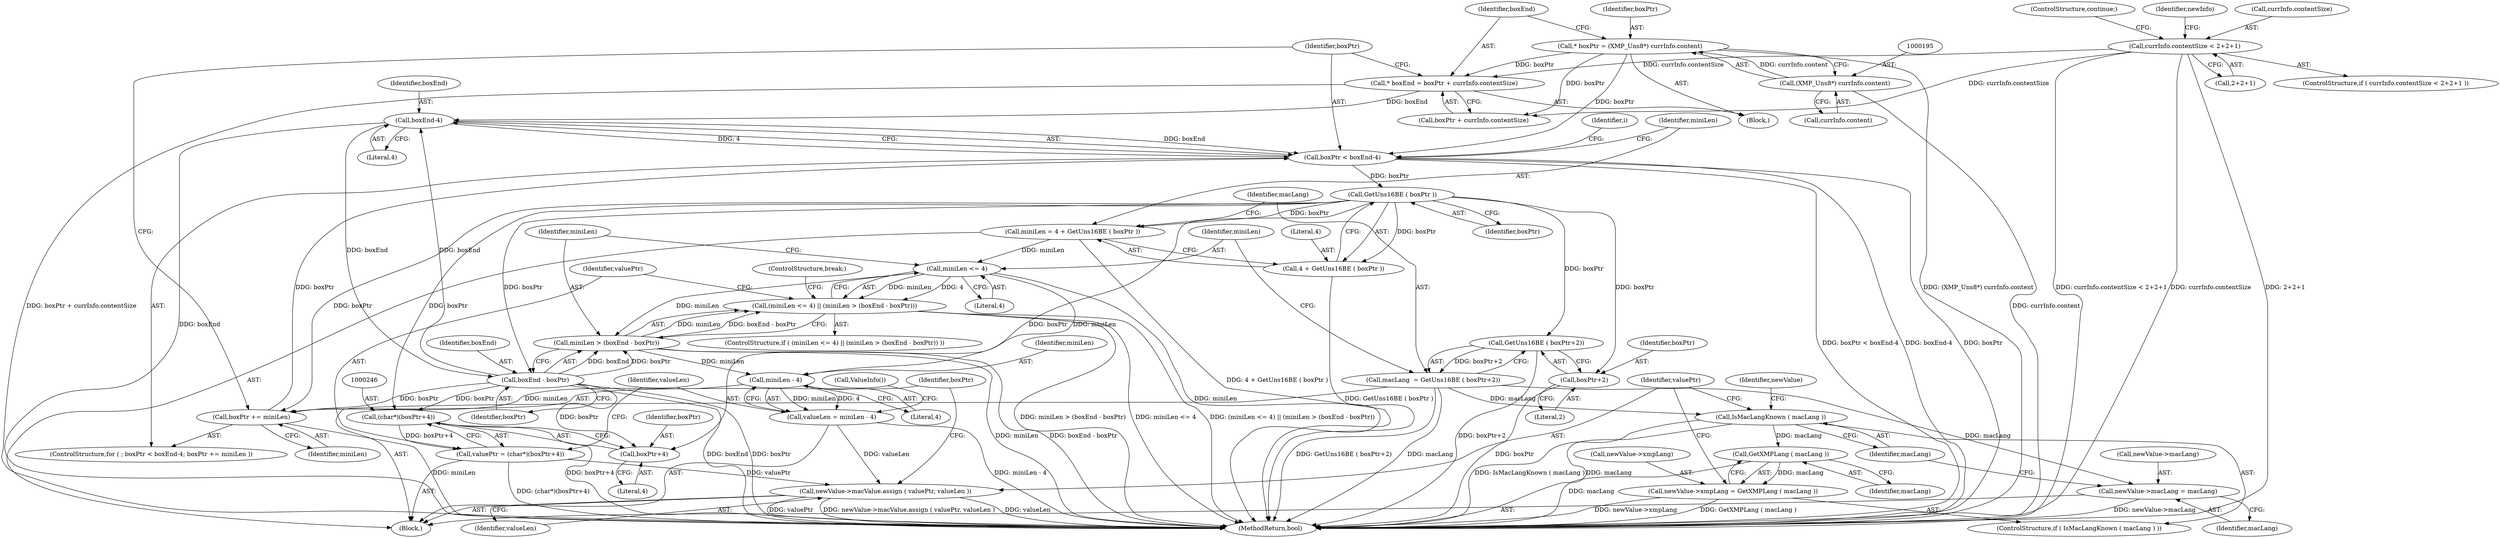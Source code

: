 digraph "0_exempi_886cd1d2314755adb1f4cdb99c16ff00830f0331@integer" {
"1000200" [label="(Call,* boxEnd = boxPtr + currInfo.contentSize)"];
"1000192" [label="(Call,* boxPtr = (XMP_Uns8*) currInfo.content)"];
"1000194" [label="(Call,(XMP_Uns8*) currInfo.content)"];
"1000159" [label="(Call,currInfo.contentSize < 2+2+1)"];
"1000212" [label="(Call,boxEnd-4)"];
"1000210" [label="(Call,boxPtr < boxEnd-4)"];
"1000223" [label="(Call,GetUns16BE ( boxPtr ))"];
"1000215" [label="(Call,boxPtr += miniLen)"];
"1000219" [label="(Call,miniLen = 4 + GetUns16BE ( boxPtr ))"];
"1000233" [label="(Call,miniLen <= 4)"];
"1000232" [label="(Call,(miniLen <= 4) || (miniLen > (boxEnd - boxPtr)))"];
"1000236" [label="(Call,miniLen > (boxEnd - boxPtr))"];
"1000253" [label="(Call,miniLen - 4)"];
"1000251" [label="(Call,valueLen = miniLen - 4)"];
"1000277" [label="(Call,newValue->macValue.assign ( valuePtr, valueLen ))"];
"1000221" [label="(Call,4 + GetUns16BE ( boxPtr ))"];
"1000227" [label="(Call,GetUns16BE ( boxPtr+2))"];
"1000225" [label="(Call,macLang  = GetUns16BE ( boxPtr+2))"];
"1000263" [label="(Call,newValue->macLang = macLang)"];
"1000269" [label="(Call,IsMacLangKnown ( macLang ))"];
"1000275" [label="(Call,GetXMPLang ( macLang ))"];
"1000271" [label="(Call,newValue->xmpLang = GetXMPLang ( macLang ))"];
"1000228" [label="(Call,boxPtr+2)"];
"1000238" [label="(Call,boxEnd - boxPtr)"];
"1000245" [label="(Call,(char*)(boxPtr+4))"];
"1000243" [label="(Call,valuePtr = (char*)(boxPtr+4))"];
"1000247" [label="(Call,boxPtr+4)"];
"1000168" [label="(ControlStructure,continue;)"];
"1000268" [label="(ControlStructure,if ( IsMacLangKnown ( macLang ) ))"];
"1000201" [label="(Identifier,boxEnd)"];
"1000220" [label="(Identifier,miniLen)"];
"1000269" [label="(Call,IsMacLangKnown ( macLang ))"];
"1000228" [label="(Call,boxPtr+2)"];
"1000227" [label="(Call,GetUns16BE ( boxPtr+2))"];
"1000254" [label="(Identifier,miniLen)"];
"1000217" [label="(Identifier,miniLen)"];
"1000234" [label="(Identifier,miniLen)"];
"1000245" [label="(Call,(char*)(boxPtr+4))"];
"1000193" [label="(Identifier,boxPtr)"];
"1000275" [label="(Call,GetXMPLang ( macLang ))"];
"1000163" [label="(Call,2+2+1)"];
"1000278" [label="(Identifier,valuePtr)"];
"1000253" [label="(Call,miniLen - 4)"];
"1000196" [label="(Call,currInfo.content)"];
"1000229" [label="(Identifier,boxPtr)"];
"1000249" [label="(Literal,4)"];
"1000236" [label="(Call,miniLen > (boxEnd - boxPtr))"];
"1000216" [label="(Identifier,boxPtr)"];
"1000211" [label="(Identifier,boxPtr)"];
"1000224" [label="(Identifier,boxPtr)"];
"1000226" [label="(Identifier,macLang)"];
"1000218" [label="(Block,)"];
"1000271" [label="(Call,newValue->xmpLang = GetXMPLang ( macLang ))"];
"1000171" [label="(Identifier,newInfo)"];
"1000233" [label="(Call,miniLen <= 4)"];
"1000270" [label="(Identifier,macLang)"];
"1000237" [label="(Identifier,miniLen)"];
"1000159" [label="(Call,currInfo.contentSize < 2+2+1)"];
"1000277" [label="(Call,newValue->macValue.assign ( valuePtr, valueLen ))"];
"1000192" [label="(Call,* boxPtr = (XMP_Uns8*) currInfo.content)"];
"1000225" [label="(Call,macLang  = GetUns16BE ( boxPtr+2))"];
"1000202" [label="(Call,boxPtr + currInfo.contentSize)"];
"1000241" [label="(ControlStructure,break;)"];
"1000257" [label="(Call,ValueInfo())"];
"1000209" [label="(ControlStructure,for ( ; boxPtr < boxEnd-4; boxPtr += miniLen ))"];
"1000252" [label="(Identifier,valueLen)"];
"1000200" [label="(Call,* boxEnd = boxPtr + currInfo.contentSize)"];
"1000235" [label="(Literal,4)"];
"1000239" [label="(Identifier,boxEnd)"];
"1000213" [label="(Identifier,boxEnd)"];
"1000219" [label="(Call,miniLen = 4 + GetUns16BE ( boxPtr ))"];
"1000240" [label="(Identifier,boxPtr)"];
"1000244" [label="(Identifier,valuePtr)"];
"1000267" [label="(Identifier,macLang)"];
"1000243" [label="(Call,valuePtr = (char*)(boxPtr+4))"];
"1000276" [label="(Identifier,macLang)"];
"1000272" [label="(Call,newValue->xmpLang)"];
"1000160" [label="(Call,currInfo.contentSize)"];
"1000248" [label="(Identifier,boxPtr)"];
"1000264" [label="(Call,newValue->macLang)"];
"1000232" [label="(Call,(miniLen <= 4) || (miniLen > (boxEnd - boxPtr)))"];
"1000238" [label="(Call,boxEnd - boxPtr)"];
"1000222" [label="(Literal,4)"];
"1000212" [label="(Call,boxEnd-4)"];
"1000221" [label="(Call,4 + GetUns16BE ( boxPtr ))"];
"1000215" [label="(Call,boxPtr += miniLen)"];
"1000231" [label="(ControlStructure,if ( (miniLen <= 4) || (miniLen > (boxEnd - boxPtr)) ))"];
"1000255" [label="(Literal,4)"];
"1000194" [label="(Call,(XMP_Uns8*) currInfo.content)"];
"1000273" [label="(Identifier,newValue)"];
"1000230" [label="(Literal,2)"];
"1000247" [label="(Call,boxPtr+4)"];
"1000283" [label="(MethodReturn,bool)"];
"1000158" [label="(ControlStructure,if ( currInfo.contentSize < 2+2+1 ))"];
"1000133" [label="(Identifier,i)"];
"1000263" [label="(Call,newValue->macLang = macLang)"];
"1000223" [label="(Call,GetUns16BE ( boxPtr ))"];
"1000210" [label="(Call,boxPtr < boxEnd-4)"];
"1000134" [label="(Block,)"];
"1000214" [label="(Literal,4)"];
"1000279" [label="(Identifier,valueLen)"];
"1000251" [label="(Call,valueLen = miniLen - 4)"];
"1000200" -> "1000134"  [label="AST: "];
"1000200" -> "1000202"  [label="CFG: "];
"1000201" -> "1000200"  [label="AST: "];
"1000202" -> "1000200"  [label="AST: "];
"1000211" -> "1000200"  [label="CFG: "];
"1000200" -> "1000283"  [label="DDG: boxPtr + currInfo.contentSize"];
"1000192" -> "1000200"  [label="DDG: boxPtr"];
"1000159" -> "1000200"  [label="DDG: currInfo.contentSize"];
"1000200" -> "1000212"  [label="DDG: boxEnd"];
"1000192" -> "1000134"  [label="AST: "];
"1000192" -> "1000194"  [label="CFG: "];
"1000193" -> "1000192"  [label="AST: "];
"1000194" -> "1000192"  [label="AST: "];
"1000201" -> "1000192"  [label="CFG: "];
"1000192" -> "1000283"  [label="DDG: (XMP_Uns8*) currInfo.content"];
"1000194" -> "1000192"  [label="DDG: currInfo.content"];
"1000192" -> "1000202"  [label="DDG: boxPtr"];
"1000192" -> "1000210"  [label="DDG: boxPtr"];
"1000194" -> "1000196"  [label="CFG: "];
"1000195" -> "1000194"  [label="AST: "];
"1000196" -> "1000194"  [label="AST: "];
"1000194" -> "1000283"  [label="DDG: currInfo.content"];
"1000159" -> "1000158"  [label="AST: "];
"1000159" -> "1000163"  [label="CFG: "];
"1000160" -> "1000159"  [label="AST: "];
"1000163" -> "1000159"  [label="AST: "];
"1000168" -> "1000159"  [label="CFG: "];
"1000171" -> "1000159"  [label="CFG: "];
"1000159" -> "1000283"  [label="DDG: currInfo.contentSize < 2+2+1"];
"1000159" -> "1000283"  [label="DDG: currInfo.contentSize"];
"1000159" -> "1000283"  [label="DDG: 2+2+1"];
"1000159" -> "1000202"  [label="DDG: currInfo.contentSize"];
"1000212" -> "1000210"  [label="AST: "];
"1000212" -> "1000214"  [label="CFG: "];
"1000213" -> "1000212"  [label="AST: "];
"1000214" -> "1000212"  [label="AST: "];
"1000210" -> "1000212"  [label="CFG: "];
"1000212" -> "1000283"  [label="DDG: boxEnd"];
"1000212" -> "1000210"  [label="DDG: boxEnd"];
"1000212" -> "1000210"  [label="DDG: 4"];
"1000238" -> "1000212"  [label="DDG: boxEnd"];
"1000212" -> "1000238"  [label="DDG: boxEnd"];
"1000210" -> "1000209"  [label="AST: "];
"1000211" -> "1000210"  [label="AST: "];
"1000220" -> "1000210"  [label="CFG: "];
"1000133" -> "1000210"  [label="CFG: "];
"1000210" -> "1000283"  [label="DDG: boxPtr < boxEnd-4"];
"1000210" -> "1000283"  [label="DDG: boxEnd-4"];
"1000210" -> "1000283"  [label="DDG: boxPtr"];
"1000215" -> "1000210"  [label="DDG: boxPtr"];
"1000210" -> "1000223"  [label="DDG: boxPtr"];
"1000223" -> "1000221"  [label="AST: "];
"1000223" -> "1000224"  [label="CFG: "];
"1000224" -> "1000223"  [label="AST: "];
"1000221" -> "1000223"  [label="CFG: "];
"1000223" -> "1000215"  [label="DDG: boxPtr"];
"1000223" -> "1000219"  [label="DDG: boxPtr"];
"1000223" -> "1000221"  [label="DDG: boxPtr"];
"1000223" -> "1000227"  [label="DDG: boxPtr"];
"1000223" -> "1000228"  [label="DDG: boxPtr"];
"1000223" -> "1000238"  [label="DDG: boxPtr"];
"1000223" -> "1000245"  [label="DDG: boxPtr"];
"1000223" -> "1000247"  [label="DDG: boxPtr"];
"1000215" -> "1000209"  [label="AST: "];
"1000215" -> "1000217"  [label="CFG: "];
"1000216" -> "1000215"  [label="AST: "];
"1000217" -> "1000215"  [label="AST: "];
"1000211" -> "1000215"  [label="CFG: "];
"1000215" -> "1000283"  [label="DDG: miniLen"];
"1000253" -> "1000215"  [label="DDG: miniLen"];
"1000238" -> "1000215"  [label="DDG: boxPtr"];
"1000219" -> "1000218"  [label="AST: "];
"1000219" -> "1000221"  [label="CFG: "];
"1000220" -> "1000219"  [label="AST: "];
"1000221" -> "1000219"  [label="AST: "];
"1000226" -> "1000219"  [label="CFG: "];
"1000219" -> "1000283"  [label="DDG: 4 + GetUns16BE ( boxPtr )"];
"1000219" -> "1000233"  [label="DDG: miniLen"];
"1000233" -> "1000232"  [label="AST: "];
"1000233" -> "1000235"  [label="CFG: "];
"1000234" -> "1000233"  [label="AST: "];
"1000235" -> "1000233"  [label="AST: "];
"1000237" -> "1000233"  [label="CFG: "];
"1000232" -> "1000233"  [label="CFG: "];
"1000233" -> "1000283"  [label="DDG: miniLen"];
"1000233" -> "1000232"  [label="DDG: miniLen"];
"1000233" -> "1000232"  [label="DDG: 4"];
"1000233" -> "1000236"  [label="DDG: miniLen"];
"1000233" -> "1000253"  [label="DDG: miniLen"];
"1000232" -> "1000231"  [label="AST: "];
"1000232" -> "1000236"  [label="CFG: "];
"1000236" -> "1000232"  [label="AST: "];
"1000241" -> "1000232"  [label="CFG: "];
"1000244" -> "1000232"  [label="CFG: "];
"1000232" -> "1000283"  [label="DDG: (miniLen <= 4) || (miniLen > (boxEnd - boxPtr))"];
"1000232" -> "1000283"  [label="DDG: miniLen > (boxEnd - boxPtr)"];
"1000232" -> "1000283"  [label="DDG: miniLen <= 4"];
"1000236" -> "1000232"  [label="DDG: miniLen"];
"1000236" -> "1000232"  [label="DDG: boxEnd - boxPtr"];
"1000236" -> "1000238"  [label="CFG: "];
"1000237" -> "1000236"  [label="AST: "];
"1000238" -> "1000236"  [label="AST: "];
"1000236" -> "1000283"  [label="DDG: miniLen"];
"1000236" -> "1000283"  [label="DDG: boxEnd - boxPtr"];
"1000238" -> "1000236"  [label="DDG: boxEnd"];
"1000238" -> "1000236"  [label="DDG: boxPtr"];
"1000236" -> "1000253"  [label="DDG: miniLen"];
"1000253" -> "1000251"  [label="AST: "];
"1000253" -> "1000255"  [label="CFG: "];
"1000254" -> "1000253"  [label="AST: "];
"1000255" -> "1000253"  [label="AST: "];
"1000251" -> "1000253"  [label="CFG: "];
"1000253" -> "1000251"  [label="DDG: miniLen"];
"1000253" -> "1000251"  [label="DDG: 4"];
"1000251" -> "1000218"  [label="AST: "];
"1000252" -> "1000251"  [label="AST: "];
"1000257" -> "1000251"  [label="CFG: "];
"1000251" -> "1000283"  [label="DDG: miniLen - 4"];
"1000251" -> "1000277"  [label="DDG: valueLen"];
"1000277" -> "1000218"  [label="AST: "];
"1000277" -> "1000279"  [label="CFG: "];
"1000278" -> "1000277"  [label="AST: "];
"1000279" -> "1000277"  [label="AST: "];
"1000216" -> "1000277"  [label="CFG: "];
"1000277" -> "1000283"  [label="DDG: valuePtr"];
"1000277" -> "1000283"  [label="DDG: newValue->macValue.assign ( valuePtr, valueLen )"];
"1000277" -> "1000283"  [label="DDG: valueLen"];
"1000243" -> "1000277"  [label="DDG: valuePtr"];
"1000222" -> "1000221"  [label="AST: "];
"1000221" -> "1000283"  [label="DDG: GetUns16BE ( boxPtr )"];
"1000227" -> "1000225"  [label="AST: "];
"1000227" -> "1000228"  [label="CFG: "];
"1000228" -> "1000227"  [label="AST: "];
"1000225" -> "1000227"  [label="CFG: "];
"1000227" -> "1000283"  [label="DDG: boxPtr+2"];
"1000227" -> "1000225"  [label="DDG: boxPtr+2"];
"1000225" -> "1000218"  [label="AST: "];
"1000226" -> "1000225"  [label="AST: "];
"1000234" -> "1000225"  [label="CFG: "];
"1000225" -> "1000283"  [label="DDG: GetUns16BE ( boxPtr+2)"];
"1000225" -> "1000283"  [label="DDG: macLang"];
"1000225" -> "1000263"  [label="DDG: macLang"];
"1000225" -> "1000269"  [label="DDG: macLang"];
"1000263" -> "1000218"  [label="AST: "];
"1000263" -> "1000267"  [label="CFG: "];
"1000264" -> "1000263"  [label="AST: "];
"1000267" -> "1000263"  [label="AST: "];
"1000270" -> "1000263"  [label="CFG: "];
"1000263" -> "1000283"  [label="DDG: newValue->macLang"];
"1000269" -> "1000268"  [label="AST: "];
"1000269" -> "1000270"  [label="CFG: "];
"1000270" -> "1000269"  [label="AST: "];
"1000273" -> "1000269"  [label="CFG: "];
"1000278" -> "1000269"  [label="CFG: "];
"1000269" -> "1000283"  [label="DDG: IsMacLangKnown ( macLang )"];
"1000269" -> "1000283"  [label="DDG: macLang"];
"1000269" -> "1000275"  [label="DDG: macLang"];
"1000275" -> "1000271"  [label="AST: "];
"1000275" -> "1000276"  [label="CFG: "];
"1000276" -> "1000275"  [label="AST: "];
"1000271" -> "1000275"  [label="CFG: "];
"1000275" -> "1000283"  [label="DDG: macLang"];
"1000275" -> "1000271"  [label="DDG: macLang"];
"1000271" -> "1000268"  [label="AST: "];
"1000272" -> "1000271"  [label="AST: "];
"1000278" -> "1000271"  [label="CFG: "];
"1000271" -> "1000283"  [label="DDG: GetXMPLang ( macLang )"];
"1000271" -> "1000283"  [label="DDG: newValue->xmpLang"];
"1000228" -> "1000230"  [label="CFG: "];
"1000229" -> "1000228"  [label="AST: "];
"1000230" -> "1000228"  [label="AST: "];
"1000228" -> "1000283"  [label="DDG: boxPtr"];
"1000238" -> "1000240"  [label="CFG: "];
"1000239" -> "1000238"  [label="AST: "];
"1000240" -> "1000238"  [label="AST: "];
"1000238" -> "1000283"  [label="DDG: boxEnd"];
"1000238" -> "1000283"  [label="DDG: boxPtr"];
"1000238" -> "1000245"  [label="DDG: boxPtr"];
"1000238" -> "1000247"  [label="DDG: boxPtr"];
"1000245" -> "1000243"  [label="AST: "];
"1000245" -> "1000247"  [label="CFG: "];
"1000246" -> "1000245"  [label="AST: "];
"1000247" -> "1000245"  [label="AST: "];
"1000243" -> "1000245"  [label="CFG: "];
"1000245" -> "1000283"  [label="DDG: boxPtr+4"];
"1000245" -> "1000243"  [label="DDG: boxPtr+4"];
"1000243" -> "1000218"  [label="AST: "];
"1000244" -> "1000243"  [label="AST: "];
"1000252" -> "1000243"  [label="CFG: "];
"1000243" -> "1000283"  [label="DDG: (char*)(boxPtr+4)"];
"1000247" -> "1000249"  [label="CFG: "];
"1000248" -> "1000247"  [label="AST: "];
"1000249" -> "1000247"  [label="AST: "];
}
